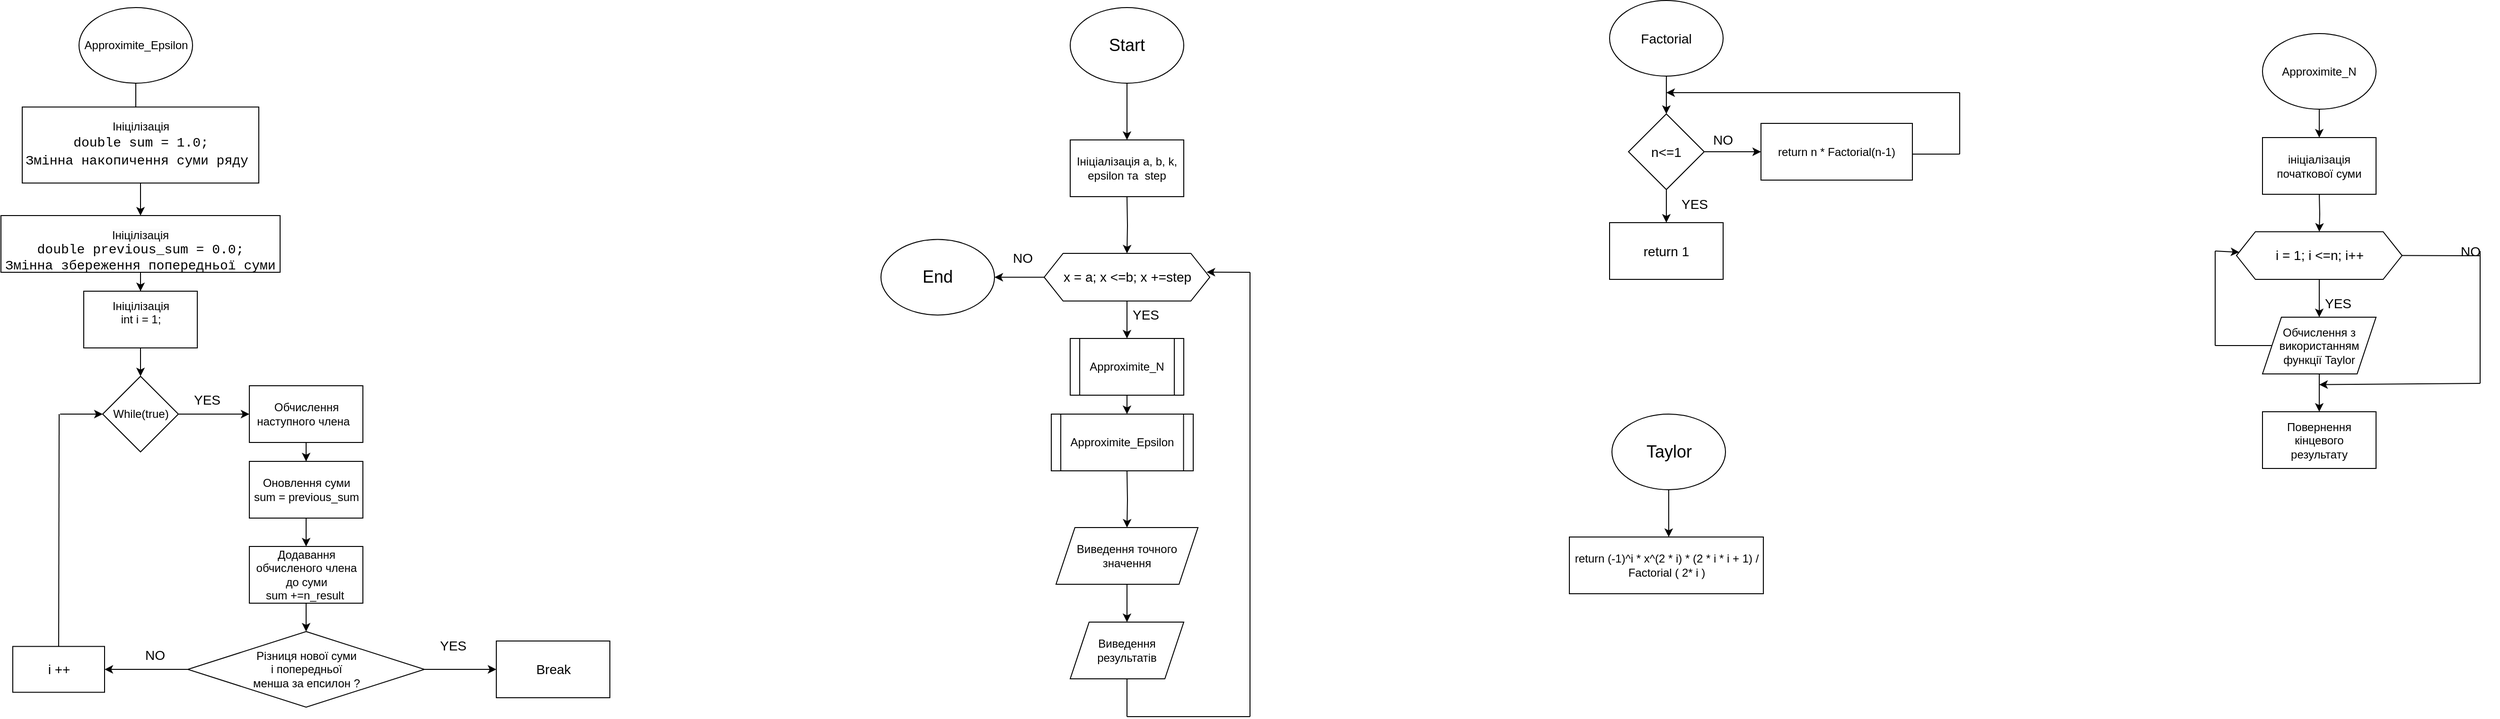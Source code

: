 <mxfile version="24.8.6">
  <diagram name="Сторінка-1" id="GIriMxvkm6cgPKjlm29O">
    <mxGraphModel grid="1" page="1" gridSize="10" guides="1" tooltips="1" connect="1" arrows="1" fold="1" pageScale="1" pageWidth="827" pageHeight="1169" math="0" shadow="0">
      <root>
        <mxCell id="0" />
        <mxCell id="1" parent="0" />
        <mxCell id="5uUbEdPEYQQwWKrB7Ohj-6" value="" style="edgeStyle=orthogonalEdgeStyle;rounded=0;orthogonalLoop=1;jettySize=auto;html=1;entryX=0.5;entryY=0;entryDx=0;entryDy=0;" edge="1" parent="1" source="5uUbEdPEYQQwWKrB7Ohj-4" target="sKYhzb4G_Z2PwEBsRypa-1">
          <mxGeometry relative="1" as="geometry">
            <mxPoint x="110" y="150" as="targetPoint" />
          </mxGeometry>
        </mxCell>
        <mxCell id="5uUbEdPEYQQwWKrB7Ohj-4" value="&lt;font style=&quot;font-size: 18px;&quot;&gt;Start&lt;/font&gt;" style="ellipse;whiteSpace=wrap;html=1;" vertex="1" parent="1">
          <mxGeometry x="50" y="20" width="120" height="80" as="geometry" />
        </mxCell>
        <mxCell id="5uUbEdPEYQQwWKrB7Ohj-8" value="" style="edgeStyle=orthogonalEdgeStyle;rounded=0;orthogonalLoop=1;jettySize=auto;html=1;" edge="1" parent="1" target="5uUbEdPEYQQwWKrB7Ohj-7">
          <mxGeometry relative="1" as="geometry">
            <mxPoint x="110" y="220" as="sourcePoint" />
          </mxGeometry>
        </mxCell>
        <mxCell id="5uUbEdPEYQQwWKrB7Ohj-17" value="" style="edgeStyle=orthogonalEdgeStyle;rounded=0;orthogonalLoop=1;jettySize=auto;html=1;" edge="1" parent="1" source="5uUbEdPEYQQwWKrB7Ohj-7" target="5uUbEdPEYQQwWKrB7Ohj-9">
          <mxGeometry relative="1" as="geometry" />
        </mxCell>
        <mxCell id="5uUbEdPEYQQwWKrB7Ohj-7" value="&lt;span style=&quot;font-size: 14px;&quot;&gt;x = a; x &amp;lt;=b; x +=step&lt;/span&gt;" style="shape=hexagon;perimeter=hexagonPerimeter2;whiteSpace=wrap;html=1;fixedSize=1;" vertex="1" parent="1">
          <mxGeometry x="22.5" y="280" width="175" height="50.41" as="geometry" />
        </mxCell>
        <mxCell id="5uUbEdPEYQQwWKrB7Ohj-21" value="" style="edgeStyle=orthogonalEdgeStyle;rounded=0;orthogonalLoop=1;jettySize=auto;html=1;" edge="1" parent="1" source="5uUbEdPEYQQwWKrB7Ohj-9">
          <mxGeometry relative="1" as="geometry">
            <mxPoint x="110.053" y="450" as="targetPoint" />
          </mxGeometry>
        </mxCell>
        <mxCell id="5uUbEdPEYQQwWKrB7Ohj-9" value="Approximite_N" style="rounded=0;whiteSpace=wrap;html=1;" vertex="1" parent="1">
          <mxGeometry x="50" y="370" width="120" height="60" as="geometry" />
        </mxCell>
        <mxCell id="5uUbEdPEYQQwWKrB7Ohj-10" value="" style="endArrow=none;html=1;rounded=0;entryX=0.167;entryY=0;entryDx=0;entryDy=0;entryPerimeter=0;exitX=0.167;exitY=0.993;exitDx=0;exitDy=0;exitPerimeter=0;" edge="1" parent="1">
          <mxGeometry width="50" height="50" relative="1" as="geometry">
            <mxPoint x="60.04" y="429.79" as="sourcePoint" />
            <mxPoint x="60.04" y="370.21" as="targetPoint" />
            <Array as="points">
              <mxPoint x="60" y="400.21" />
            </Array>
          </mxGeometry>
        </mxCell>
        <mxCell id="5uUbEdPEYQQwWKrB7Ohj-11" value="" style="endArrow=none;html=1;rounded=0;entryX=0.167;entryY=0;entryDx=0;entryDy=0;entryPerimeter=0;exitX=0.167;exitY=0.993;exitDx=0;exitDy=0;exitPerimeter=0;" edge="1" parent="1">
          <mxGeometry width="50" height="50" relative="1" as="geometry">
            <mxPoint x="160" y="430" as="sourcePoint" />
            <mxPoint x="160" y="370" as="targetPoint" />
            <Array as="points">
              <mxPoint x="160" y="400" />
            </Array>
          </mxGeometry>
        </mxCell>
        <mxCell id="5uUbEdPEYQQwWKrB7Ohj-23" value="" style="edgeStyle=orthogonalEdgeStyle;rounded=0;orthogonalLoop=1;jettySize=auto;html=1;" edge="1" parent="1" target="5uUbEdPEYQQwWKrB7Ohj-22">
          <mxGeometry relative="1" as="geometry">
            <mxPoint x="110" y="510" as="sourcePoint" />
          </mxGeometry>
        </mxCell>
        <mxCell id="5uUbEdPEYQQwWKrB7Ohj-26" value="" style="edgeStyle=orthogonalEdgeStyle;rounded=0;orthogonalLoop=1;jettySize=auto;html=1;" edge="1" parent="1" source="5uUbEdPEYQQwWKrB7Ohj-22" target="5uUbEdPEYQQwWKrB7Ohj-25">
          <mxGeometry relative="1" as="geometry" />
        </mxCell>
        <mxCell id="5uUbEdPEYQQwWKrB7Ohj-22" value="Виведення точного значення" style="shape=parallelogram;perimeter=parallelogramPerimeter;whiteSpace=wrap;html=1;fixedSize=1;" vertex="1" parent="1">
          <mxGeometry x="35" y="570" width="150" height="60" as="geometry" />
        </mxCell>
        <mxCell id="5uUbEdPEYQQwWKrB7Ohj-24" value="&lt;font style=&quot;font-size: 14px;&quot;&gt;YES&lt;/font&gt;" style="text;strokeColor=none;align=center;fillColor=none;html=1;verticalAlign=middle;whiteSpace=wrap;rounded=0;" vertex="1" parent="1">
          <mxGeometry x="100" y="330.41" width="60" height="30" as="geometry" />
        </mxCell>
        <mxCell id="5uUbEdPEYQQwWKrB7Ohj-25" value="Виведення результатів" style="shape=parallelogram;perimeter=parallelogramPerimeter;whiteSpace=wrap;html=1;fixedSize=1;" vertex="1" parent="1">
          <mxGeometry x="50" y="670" width="120" height="60" as="geometry" />
        </mxCell>
        <mxCell id="5uUbEdPEYQQwWKrB7Ohj-27" value="" style="endArrow=none;html=1;rounded=0;exitX=0.5;exitY=1;exitDx=0;exitDy=0;" edge="1" parent="1" source="5uUbEdPEYQQwWKrB7Ohj-25">
          <mxGeometry width="50" height="50" relative="1" as="geometry">
            <mxPoint x="370" y="550" as="sourcePoint" />
            <mxPoint x="110" y="770" as="targetPoint" />
          </mxGeometry>
        </mxCell>
        <mxCell id="5uUbEdPEYQQwWKrB7Ohj-28" value="" style="endArrow=none;html=1;rounded=0;" edge="1" parent="1">
          <mxGeometry width="50" height="50" relative="1" as="geometry">
            <mxPoint x="110" y="770" as="sourcePoint" />
            <mxPoint x="240" y="770" as="targetPoint" />
          </mxGeometry>
        </mxCell>
        <mxCell id="5uUbEdPEYQQwWKrB7Ohj-29" value="" style="endArrow=none;html=1;rounded=0;" edge="1" parent="1">
          <mxGeometry width="50" height="50" relative="1" as="geometry">
            <mxPoint x="240" y="770" as="sourcePoint" />
            <mxPoint x="240" y="300" as="targetPoint" />
          </mxGeometry>
        </mxCell>
        <mxCell id="5uUbEdPEYQQwWKrB7Ohj-30" value="" style="endArrow=classic;html=1;rounded=0;entryX=0.981;entryY=0.394;entryDx=0;entryDy=0;entryPerimeter=0;" edge="1" parent="1" target="5uUbEdPEYQQwWKrB7Ohj-7">
          <mxGeometry width="50" height="50" relative="1" as="geometry">
            <mxPoint x="240" y="300" as="sourcePoint" />
            <mxPoint x="420" y="500" as="targetPoint" />
          </mxGeometry>
        </mxCell>
        <mxCell id="5uUbEdPEYQQwWKrB7Ohj-31" value="" style="endArrow=classic;html=1;rounded=0;exitX=0;exitY=0.5;exitDx=0;exitDy=0;" edge="1" parent="1" source="5uUbEdPEYQQwWKrB7Ohj-7" target="5uUbEdPEYQQwWKrB7Ohj-32">
          <mxGeometry width="50" height="50" relative="1" as="geometry">
            <mxPoint x="320" y="370" as="sourcePoint" />
            <mxPoint x="-90" y="305" as="targetPoint" />
          </mxGeometry>
        </mxCell>
        <mxCell id="5uUbEdPEYQQwWKrB7Ohj-32" value="&lt;font style=&quot;font-size: 18px;&quot;&gt;End&lt;/font&gt;" style="ellipse;whiteSpace=wrap;html=1;" vertex="1" parent="1">
          <mxGeometry x="-150" y="265.2" width="120" height="80" as="geometry" />
        </mxCell>
        <mxCell id="5uUbEdPEYQQwWKrB7Ohj-33" value="&lt;font style=&quot;font-size: 14px;&quot;&gt;NO&lt;/font&gt;" style="text;strokeColor=none;align=center;fillColor=none;html=1;verticalAlign=middle;whiteSpace=wrap;rounded=0;" vertex="1" parent="1">
          <mxGeometry x="-30" y="270" width="60" height="30" as="geometry" />
        </mxCell>
        <mxCell id="5uUbEdPEYQQwWKrB7Ohj-36" value="" style="edgeStyle=orthogonalEdgeStyle;rounded=0;orthogonalLoop=1;jettySize=auto;html=1;" edge="1" parent="1">
          <mxGeometry relative="1" as="geometry">
            <mxPoint x="1370" y="127.5" as="sourcePoint" />
            <mxPoint x="1370" y="157.5" as="targetPoint" />
          </mxGeometry>
        </mxCell>
        <mxCell id="5uUbEdPEYQQwWKrB7Ohj-38" value="" style="edgeStyle=orthogonalEdgeStyle;rounded=0;orthogonalLoop=1;jettySize=auto;html=1;" edge="1" parent="1" target="5uUbEdPEYQQwWKrB7Ohj-37">
          <mxGeometry relative="1" as="geometry">
            <mxPoint x="1370" y="217.5" as="sourcePoint" />
          </mxGeometry>
        </mxCell>
        <mxCell id="5uUbEdPEYQQwWKrB7Ohj-40" value="" style="edgeStyle=orthogonalEdgeStyle;rounded=0;orthogonalLoop=1;jettySize=auto;html=1;" edge="1" parent="1" source="5uUbEdPEYQQwWKrB7Ohj-37" target="5uUbEdPEYQQwWKrB7Ohj-39">
          <mxGeometry relative="1" as="geometry" />
        </mxCell>
        <mxCell id="5uUbEdPEYQQwWKrB7Ohj-37" value="&lt;span style=&quot;font-size: 14px;&quot;&gt;i = 1; i &amp;lt;=n; i++&lt;/span&gt;" style="shape=hexagon;perimeter=hexagonPerimeter2;whiteSpace=wrap;html=1;fixedSize=1;" vertex="1" parent="1">
          <mxGeometry x="1282.5" y="257.09" width="175" height="50.41" as="geometry" />
        </mxCell>
        <mxCell id="5uUbEdPEYQQwWKrB7Ohj-43" value="" style="edgeStyle=orthogonalEdgeStyle;rounded=0;orthogonalLoop=1;jettySize=auto;html=1;" edge="1" parent="1" source="5uUbEdPEYQQwWKrB7Ohj-39">
          <mxGeometry relative="1" as="geometry">
            <mxPoint x="1370" y="447.5" as="targetPoint" />
          </mxGeometry>
        </mxCell>
        <mxCell id="5uUbEdPEYQQwWKrB7Ohj-39" value="Обчислення з використанням функції Taylor" style="shape=parallelogram;perimeter=parallelogramPerimeter;whiteSpace=wrap;html=1;fixedSize=1;" vertex="1" parent="1">
          <mxGeometry x="1310" y="347.5" width="120" height="60" as="geometry" />
        </mxCell>
        <mxCell id="5uUbEdPEYQQwWKrB7Ohj-46" value="Approximite_Epsilon" style="rounded=0;whiteSpace=wrap;html=1;" vertex="1" parent="1">
          <mxGeometry x="30" y="450" width="150" height="60" as="geometry" />
        </mxCell>
        <mxCell id="5uUbEdPEYQQwWKrB7Ohj-47" value="" style="endArrow=none;html=1;rounded=0;entryX=0.167;entryY=0;entryDx=0;entryDy=0;entryPerimeter=0;exitX=0.167;exitY=0.993;exitDx=0;exitDy=0;exitPerimeter=0;" edge="1" parent="1">
          <mxGeometry width="50" height="50" relative="1" as="geometry">
            <mxPoint x="40.04" y="510" as="sourcePoint" />
            <mxPoint x="40.04" y="450.42" as="targetPoint" />
            <Array as="points">
              <mxPoint x="40" y="480.42" />
            </Array>
          </mxGeometry>
        </mxCell>
        <mxCell id="5uUbEdPEYQQwWKrB7Ohj-48" value="" style="endArrow=none;html=1;rounded=0;entryX=0.167;entryY=0;entryDx=0;entryDy=0;entryPerimeter=0;exitX=0.167;exitY=0.993;exitDx=0;exitDy=0;exitPerimeter=0;" edge="1" parent="1">
          <mxGeometry width="50" height="50" relative="1" as="geometry">
            <mxPoint x="169.78" y="510" as="sourcePoint" />
            <mxPoint x="169.78" y="450" as="targetPoint" />
            <Array as="points">
              <mxPoint x="169.78" y="480" />
            </Array>
          </mxGeometry>
        </mxCell>
        <mxCell id="5uUbEdPEYQQwWKrB7Ohj-50" value="Approximite_N" style="ellipse;whiteSpace=wrap;html=1;" vertex="1" parent="1">
          <mxGeometry x="1310" y="47.5" width="120" height="80" as="geometry" />
        </mxCell>
        <mxCell id="5uUbEdPEYQQwWKrB7Ohj-53" value="" style="edgeStyle=orthogonalEdgeStyle;rounded=0;orthogonalLoop=1;jettySize=auto;html=1;" edge="1" parent="1" source="5uUbEdPEYQQwWKrB7Ohj-51">
          <mxGeometry relative="1" as="geometry">
            <mxPoint x="-937.5" y="140" as="targetPoint" />
          </mxGeometry>
        </mxCell>
        <mxCell id="5uUbEdPEYQQwWKrB7Ohj-51" value="Approximite_Epsilon" style="ellipse;whiteSpace=wrap;html=1;" vertex="1" parent="1">
          <mxGeometry x="-997.5" y="20" width="120" height="80" as="geometry" />
        </mxCell>
        <mxCell id="5uUbEdPEYQQwWKrB7Ohj-68" value="" style="edgeStyle=orthogonalEdgeStyle;rounded=0;orthogonalLoop=1;jettySize=auto;html=1;" edge="1" parent="1" source="5uUbEdPEYQQwWKrB7Ohj-66">
          <mxGeometry relative="1" as="geometry">
            <mxPoint x="682.5" y="580" as="targetPoint" />
          </mxGeometry>
        </mxCell>
        <mxCell id="5uUbEdPEYQQwWKrB7Ohj-66" value="&lt;font style=&quot;font-size: 18px;&quot;&gt;Taylor&lt;/font&gt;" style="ellipse;whiteSpace=wrap;html=1;" vertex="1" parent="1">
          <mxGeometry x="622.5" y="450" width="120" height="80" as="geometry" />
        </mxCell>
        <mxCell id="4GZbLx8fk9FMZX0kGTEw-5" value="Повернення кінцевого&lt;br&gt;результату" style="rounded=0;whiteSpace=wrap;html=1;" vertex="1" parent="1">
          <mxGeometry x="1310" y="447.5" width="120" height="60" as="geometry" />
        </mxCell>
        <mxCell id="4GZbLx8fk9FMZX0kGTEw-6" value="" style="endArrow=none;html=1;rounded=0;entryX=0;entryY=0.5;entryDx=0;entryDy=0;" edge="1" parent="1" target="5uUbEdPEYQQwWKrB7Ohj-39">
          <mxGeometry width="50" height="50" relative="1" as="geometry">
            <mxPoint x="1260" y="377.5" as="sourcePoint" />
            <mxPoint x="1320" y="372.7" as="targetPoint" />
          </mxGeometry>
        </mxCell>
        <mxCell id="4GZbLx8fk9FMZX0kGTEw-7" value="" style="endArrow=none;html=1;rounded=0;" edge="1" parent="1">
          <mxGeometry width="50" height="50" relative="1" as="geometry">
            <mxPoint x="1260" y="377.5" as="sourcePoint" />
            <mxPoint x="1260" y="277.5" as="targetPoint" />
          </mxGeometry>
        </mxCell>
        <mxCell id="4GZbLx8fk9FMZX0kGTEw-8" value="" style="endArrow=classic;html=1;rounded=0;entryX=0.017;entryY=0.43;entryDx=0;entryDy=0;entryPerimeter=0;" edge="1" parent="1" target="5uUbEdPEYQQwWKrB7Ohj-37">
          <mxGeometry width="50" height="50" relative="1" as="geometry">
            <mxPoint x="1260" y="277.5" as="sourcePoint" />
            <mxPoint x="1280" y="277.5" as="targetPoint" />
          </mxGeometry>
        </mxCell>
        <mxCell id="4GZbLx8fk9FMZX0kGTEw-10" value="&lt;font style=&quot;font-size: 14px;&quot;&gt;YES&lt;/font&gt;" style="text;strokeColor=none;align=center;fillColor=none;html=1;verticalAlign=middle;whiteSpace=wrap;rounded=0;" vertex="1" parent="1">
          <mxGeometry x="1360" y="317.5" width="60" height="30" as="geometry" />
        </mxCell>
        <mxCell id="4GZbLx8fk9FMZX0kGTEw-11" value="" style="endArrow=none;html=1;rounded=0;exitX=1;exitY=0.5;exitDx=0;exitDy=0;" edge="1" parent="1" source="5uUbEdPEYQQwWKrB7Ohj-37">
          <mxGeometry width="50" height="50" relative="1" as="geometry">
            <mxPoint x="1550" y="347.5" as="sourcePoint" />
            <mxPoint x="1540" y="282.5" as="targetPoint" />
          </mxGeometry>
        </mxCell>
        <mxCell id="4GZbLx8fk9FMZX0kGTEw-12" value="&lt;font style=&quot;font-size: 14px;&quot;&gt;NO&lt;/font&gt;" style="text;strokeColor=none;align=center;fillColor=none;html=1;verticalAlign=middle;whiteSpace=wrap;rounded=0;" vertex="1" parent="1">
          <mxGeometry x="1500" y="262.7" width="60" height="30" as="geometry" />
        </mxCell>
        <mxCell id="4GZbLx8fk9FMZX0kGTEw-13" value="" style="endArrow=none;html=1;rounded=0;" edge="1" parent="1">
          <mxGeometry width="50" height="50" relative="1" as="geometry">
            <mxPoint x="1540" y="417.5" as="sourcePoint" />
            <mxPoint x="1540" y="277.5" as="targetPoint" />
          </mxGeometry>
        </mxCell>
        <mxCell id="4GZbLx8fk9FMZX0kGTEw-14" value="" style="endArrow=classic;html=1;rounded=0;entryX=0.997;entryY=0.689;entryDx=0;entryDy=0;entryPerimeter=0;" edge="1" parent="1">
          <mxGeometry width="50" height="50" relative="1" as="geometry">
            <mxPoint x="1540" y="417.5" as="sourcePoint" />
            <mxPoint x="1370" y="418.84" as="targetPoint" />
          </mxGeometry>
        </mxCell>
        <mxCell id="sKYhzb4G_Z2PwEBsRypa-1" value="Ініціалізація a, b, k, epsilon та&amp;nbsp; step" style="rounded=0;whiteSpace=wrap;html=1;" vertex="1" parent="1">
          <mxGeometry x="50" y="160" width="120" height="60" as="geometry" />
        </mxCell>
        <mxCell id="sKYhzb4G_Z2PwEBsRypa-2" value="ініціалізація початкової суми" style="rounded=0;whiteSpace=wrap;html=1;" vertex="1" parent="1">
          <mxGeometry x="1310" y="157.5" width="120" height="60" as="geometry" />
        </mxCell>
        <mxCell id="sKYhzb4G_Z2PwEBsRypa-6" value="" style="edgeStyle=orthogonalEdgeStyle;rounded=0;orthogonalLoop=1;jettySize=auto;html=1;" edge="1" parent="1" source="sKYhzb4G_Z2PwEBsRypa-3" target="sKYhzb4G_Z2PwEBsRypa-5">
          <mxGeometry relative="1" as="geometry" />
        </mxCell>
        <mxCell id="sKYhzb4G_Z2PwEBsRypa-3" value="Ініцілізація&lt;br&gt;&lt;div style=&quot;font-family: Consolas, &amp;quot;Courier New&amp;quot;, monospace; line-height: 19px; white-space: pre; font-size: 14px;&quot;&gt;&lt;div style=&quot;&quot;&gt;double sum = 1.0;&lt;br/&gt;Змінна накопичення суми ряду &lt;/div&gt;&lt;/div&gt;" style="rounded=0;whiteSpace=wrap;html=1;" vertex="1" parent="1">
          <mxGeometry x="-1057.5" y="125.2" width="250" height="80.41" as="geometry" />
        </mxCell>
        <mxCell id="sKYhzb4G_Z2PwEBsRypa-8" value="" style="edgeStyle=orthogonalEdgeStyle;rounded=0;orthogonalLoop=1;jettySize=auto;html=1;" edge="1" parent="1" source="sKYhzb4G_Z2PwEBsRypa-5" target="sKYhzb4G_Z2PwEBsRypa-7">
          <mxGeometry relative="1" as="geometry" />
        </mxCell>
        <mxCell id="sKYhzb4G_Z2PwEBsRypa-5" value="&lt;br&gt;&lt;span style=&quot;color: rgb(0, 0, 0); font-family: Helvetica; font-size: 12px; font-style: normal; font-variant-ligatures: normal; font-variant-caps: normal; font-weight: 400; letter-spacing: normal; orphans: 2; text-align: center; text-indent: 0px; text-transform: none; widows: 2; word-spacing: 0px; -webkit-text-stroke-width: 0px; white-space: normal; background-color: rgb(251, 251, 251); text-decoration-thickness: initial; text-decoration-style: initial; text-decoration-color: initial; display: inline !important; float: none;&quot;&gt;Ініцілізація&lt;br&gt;&lt;/span&gt;&lt;div&gt;&lt;span style=&quot;font-family: Consolas, &amp;quot;Courier New&amp;quot;, monospace; font-size: 14px; white-space: pre;&quot;&gt;double previous_sum = 0.0;&lt;br&gt;Змінна збереження попередньої суми&lt;/span&gt;&lt;/div&gt;" style="rounded=0;whiteSpace=wrap;html=1;" vertex="1" parent="1">
          <mxGeometry x="-1080" y="240" width="295" height="60" as="geometry" />
        </mxCell>
        <mxCell id="sKYhzb4G_Z2PwEBsRypa-10" value="" style="edgeStyle=orthogonalEdgeStyle;rounded=0;orthogonalLoop=1;jettySize=auto;html=1;" edge="1" parent="1" source="sKYhzb4G_Z2PwEBsRypa-7" target="sKYhzb4G_Z2PwEBsRypa-9">
          <mxGeometry relative="1" as="geometry" />
        </mxCell>
        <mxCell id="sKYhzb4G_Z2PwEBsRypa-7" value="Ініцілізація&lt;br&gt;int i = 1;&lt;div&gt;&lt;br&gt;&lt;/div&gt;" style="rounded=0;whiteSpace=wrap;html=1;" vertex="1" parent="1">
          <mxGeometry x="-992.5" y="320.0" width="120" height="60" as="geometry" />
        </mxCell>
        <mxCell id="sKYhzb4G_Z2PwEBsRypa-14" value="" style="edgeStyle=orthogonalEdgeStyle;rounded=0;orthogonalLoop=1;jettySize=auto;html=1;" edge="1" parent="1" source="sKYhzb4G_Z2PwEBsRypa-9" target="sKYhzb4G_Z2PwEBsRypa-13">
          <mxGeometry relative="1" as="geometry" />
        </mxCell>
        <mxCell id="sKYhzb4G_Z2PwEBsRypa-9" value="While(true)" style="rhombus;whiteSpace=wrap;html=1;" vertex="1" parent="1">
          <mxGeometry x="-972.5" y="410.0" width="80" height="80" as="geometry" />
        </mxCell>
        <mxCell id="sKYhzb4G_Z2PwEBsRypa-16" value="" style="edgeStyle=orthogonalEdgeStyle;rounded=0;orthogonalLoop=1;jettySize=auto;html=1;" edge="1" parent="1" source="sKYhzb4G_Z2PwEBsRypa-13" target="sKYhzb4G_Z2PwEBsRypa-15">
          <mxGeometry relative="1" as="geometry" />
        </mxCell>
        <mxCell id="sKYhzb4G_Z2PwEBsRypa-13" value="Обчислення наступного члена&amp;nbsp;&amp;nbsp;" style="rounded=0;whiteSpace=wrap;html=1;" vertex="1" parent="1">
          <mxGeometry x="-817.5" y="420.0" width="120" height="60" as="geometry" />
        </mxCell>
        <mxCell id="sKYhzb4G_Z2PwEBsRypa-18" value="" style="edgeStyle=orthogonalEdgeStyle;rounded=0;orthogonalLoop=1;jettySize=auto;html=1;" edge="1" parent="1" source="sKYhzb4G_Z2PwEBsRypa-15" target="sKYhzb4G_Z2PwEBsRypa-17">
          <mxGeometry relative="1" as="geometry" />
        </mxCell>
        <mxCell id="sKYhzb4G_Z2PwEBsRypa-15" value="Оновлення суми&lt;br&gt;sum = previous_sum" style="whiteSpace=wrap;html=1;rounded=0;" vertex="1" parent="1">
          <mxGeometry x="-817.5" y="500" width="120" height="60" as="geometry" />
        </mxCell>
        <mxCell id="sKYhzb4G_Z2PwEBsRypa-20" value="" style="edgeStyle=orthogonalEdgeStyle;rounded=0;orthogonalLoop=1;jettySize=auto;html=1;" edge="1" parent="1" source="sKYhzb4G_Z2PwEBsRypa-17" target="sKYhzb4G_Z2PwEBsRypa-19">
          <mxGeometry relative="1" as="geometry" />
        </mxCell>
        <mxCell id="sKYhzb4G_Z2PwEBsRypa-17" value="Додавання обчисленого члена до суми&lt;br&gt;sum +=n_result&amp;nbsp;" style="rounded=0;whiteSpace=wrap;html=1;" vertex="1" parent="1">
          <mxGeometry x="-817.5" y="590" width="120" height="60" as="geometry" />
        </mxCell>
        <mxCell id="sKYhzb4G_Z2PwEBsRypa-22" value="" style="edgeStyle=orthogonalEdgeStyle;rounded=0;orthogonalLoop=1;jettySize=auto;html=1;" edge="1" parent="1" source="sKYhzb4G_Z2PwEBsRypa-19" target="sKYhzb4G_Z2PwEBsRypa-21">
          <mxGeometry relative="1" as="geometry" />
        </mxCell>
        <mxCell id="sKYhzb4G_Z2PwEBsRypa-26" value="" style="edgeStyle=orthogonalEdgeStyle;rounded=0;orthogonalLoop=1;jettySize=auto;html=1;" edge="1" parent="1" source="sKYhzb4G_Z2PwEBsRypa-19" target="sKYhzb4G_Z2PwEBsRypa-25">
          <mxGeometry relative="1" as="geometry" />
        </mxCell>
        <mxCell id="sKYhzb4G_Z2PwEBsRypa-19" value="Різниця нової суми &lt;br&gt;і попередньої &lt;br&gt;менша за епсилон ?" style="rhombus;whiteSpace=wrap;html=1;" vertex="1" parent="1">
          <mxGeometry x="-882.5" y="680" width="250" height="80" as="geometry" />
        </mxCell>
        <mxCell id="sKYhzb4G_Z2PwEBsRypa-21" value="&lt;font style=&quot;font-size: 14px;&quot;&gt;Break&lt;/font&gt;" style="whiteSpace=wrap;html=1;" vertex="1" parent="1">
          <mxGeometry x="-556.5" y="690" width="120" height="60" as="geometry" />
        </mxCell>
        <mxCell id="sKYhzb4G_Z2PwEBsRypa-23" value="&lt;font style=&quot;font-size: 14px;&quot;&gt;YES&lt;/font&gt;" style="text;strokeColor=none;align=center;fillColor=none;html=1;verticalAlign=middle;whiteSpace=wrap;rounded=0;" vertex="1" parent="1">
          <mxGeometry x="-892.5" y="420.0" width="60" height="30" as="geometry" />
        </mxCell>
        <mxCell id="sKYhzb4G_Z2PwEBsRypa-24" value="&lt;font style=&quot;font-size: 14px;&quot;&gt;YES&lt;/font&gt;" style="text;strokeColor=none;align=center;fillColor=none;html=1;verticalAlign=middle;whiteSpace=wrap;rounded=0;" vertex="1" parent="1">
          <mxGeometry x="-632.5" y="680" width="60" height="30" as="geometry" />
        </mxCell>
        <mxCell id="sKYhzb4G_Z2PwEBsRypa-25" value="&lt;font style=&quot;font-size: 14px;&quot;&gt;i ++&lt;/font&gt;" style="whiteSpace=wrap;html=1;" vertex="1" parent="1">
          <mxGeometry x="-1067.5" y="695.75" width="97" height="48.5" as="geometry" />
        </mxCell>
        <mxCell id="sKYhzb4G_Z2PwEBsRypa-27" value="&lt;font style=&quot;font-size: 14px;&quot;&gt;NO&lt;/font&gt;" style="text;strokeColor=none;align=center;fillColor=none;html=1;verticalAlign=middle;whiteSpace=wrap;rounded=0;" vertex="1" parent="1">
          <mxGeometry x="-947.5" y="690" width="60" height="30" as="geometry" />
        </mxCell>
        <mxCell id="sKYhzb4G_Z2PwEBsRypa-28" value="" style="endArrow=none;html=1;rounded=0;exitX=0.5;exitY=0;exitDx=0;exitDy=0;" edge="1" parent="1" source="sKYhzb4G_Z2PwEBsRypa-25">
          <mxGeometry width="50" height="50" relative="1" as="geometry">
            <mxPoint x="-1047.5" y="670" as="sourcePoint" />
            <mxPoint x="-1018.5" y="450.0" as="targetPoint" />
          </mxGeometry>
        </mxCell>
        <mxCell id="sKYhzb4G_Z2PwEBsRypa-29" value="" style="endArrow=classic;html=1;rounded=0;entryX=0;entryY=0.5;entryDx=0;entryDy=0;" edge="1" parent="1" target="sKYhzb4G_Z2PwEBsRypa-9">
          <mxGeometry width="50" height="50" relative="1" as="geometry">
            <mxPoint x="-1017.5" y="450.0" as="sourcePoint" />
            <mxPoint x="-1067.5" y="450.0" as="targetPoint" />
          </mxGeometry>
        </mxCell>
        <mxCell id="ffIpTc0gGg7wCDyezFKp-3" value="" style="edgeStyle=orthogonalEdgeStyle;rounded=0;orthogonalLoop=1;jettySize=auto;html=1;" edge="1" parent="1" source="ffIpTc0gGg7wCDyezFKp-1">
          <mxGeometry relative="1" as="geometry">
            <mxPoint x="680" y="132.5" as="targetPoint" />
          </mxGeometry>
        </mxCell>
        <mxCell id="ffIpTc0gGg7wCDyezFKp-1" value="&lt;font style=&quot;font-size: 14px;&quot;&gt;Factorial&lt;/font&gt;" style="ellipse;whiteSpace=wrap;html=1;" vertex="1" parent="1">
          <mxGeometry x="620" y="12.5" width="120" height="80" as="geometry" />
        </mxCell>
        <mxCell id="ffIpTc0gGg7wCDyezFKp-6" value="" style="edgeStyle=orthogonalEdgeStyle;rounded=0;orthogonalLoop=1;jettySize=auto;html=1;" edge="1" parent="1" source="ffIpTc0gGg7wCDyezFKp-4" target="ffIpTc0gGg7wCDyezFKp-5">
          <mxGeometry relative="1" as="geometry" />
        </mxCell>
        <mxCell id="ffIpTc0gGg7wCDyezFKp-9" value="" style="edgeStyle=orthogonalEdgeStyle;rounded=0;orthogonalLoop=1;jettySize=auto;html=1;" edge="1" parent="1" source="ffIpTc0gGg7wCDyezFKp-4" target="ffIpTc0gGg7wCDyezFKp-8">
          <mxGeometry relative="1" as="geometry" />
        </mxCell>
        <mxCell id="ffIpTc0gGg7wCDyezFKp-4" value="&lt;font style=&quot;font-size: 14px;&quot;&gt;n&amp;lt;=1&lt;/font&gt;" style="rhombus;whiteSpace=wrap;html=1;" vertex="1" parent="1">
          <mxGeometry x="640" y="132.5" width="80" height="80" as="geometry" />
        </mxCell>
        <mxCell id="ffIpTc0gGg7wCDyezFKp-5" value="&lt;font style=&quot;font-size: 14px;&quot;&gt;return 1&lt;/font&gt;" style="rounded=0;whiteSpace=wrap;html=1;" vertex="1" parent="1">
          <mxGeometry x="620" y="247.5" width="120" height="60" as="geometry" />
        </mxCell>
        <mxCell id="ffIpTc0gGg7wCDyezFKp-7" value="&lt;font style=&quot;font-size: 14px;&quot;&gt;YES&lt;/font&gt;" style="text;strokeColor=none;align=center;fillColor=none;html=1;verticalAlign=middle;whiteSpace=wrap;rounded=0;" vertex="1" parent="1">
          <mxGeometry x="680" y="212.5" width="60" height="30" as="geometry" />
        </mxCell>
        <mxCell id="ffIpTc0gGg7wCDyezFKp-8" value="return n * Factorial(n-1)" style="rounded=0;whiteSpace=wrap;html=1;" vertex="1" parent="1">
          <mxGeometry x="780" y="142.5" width="160" height="60" as="geometry" />
        </mxCell>
        <mxCell id="ffIpTc0gGg7wCDyezFKp-10" value="&lt;font style=&quot;font-size: 14px;&quot;&gt;NO&lt;/font&gt;" style="text;strokeColor=none;align=center;fillColor=none;html=1;verticalAlign=middle;whiteSpace=wrap;rounded=0;" vertex="1" parent="1">
          <mxGeometry x="710" y="145" width="60" height="30" as="geometry" />
        </mxCell>
        <mxCell id="ffIpTc0gGg7wCDyezFKp-11" value="" style="endArrow=none;html=1;rounded=0;" edge="1" parent="1">
          <mxGeometry width="50" height="50" relative="1" as="geometry">
            <mxPoint x="940" y="175" as="sourcePoint" />
            <mxPoint x="990" y="175" as="targetPoint" />
          </mxGeometry>
        </mxCell>
        <mxCell id="ffIpTc0gGg7wCDyezFKp-12" value="" style="endArrow=none;html=1;rounded=0;" edge="1" parent="1">
          <mxGeometry width="50" height="50" relative="1" as="geometry">
            <mxPoint x="990" y="175" as="sourcePoint" />
            <mxPoint x="990" y="110" as="targetPoint" />
          </mxGeometry>
        </mxCell>
        <mxCell id="ffIpTc0gGg7wCDyezFKp-13" value="" style="endArrow=classic;html=1;rounded=0;" edge="1" parent="1">
          <mxGeometry width="50" height="50" relative="1" as="geometry">
            <mxPoint x="990" y="110" as="sourcePoint" />
            <mxPoint x="680" y="110" as="targetPoint" />
          </mxGeometry>
        </mxCell>
        <mxCell id="ffIpTc0gGg7wCDyezFKp-17" value="return (-1)^i * x^(2 * i) * (2 * i * i + 1) / Factorial ( 2* i )" style="rounded=0;whiteSpace=wrap;html=1;" vertex="1" parent="1">
          <mxGeometry x="577.5" y="580" width="205" height="60" as="geometry" />
        </mxCell>
      </root>
    </mxGraphModel>
  </diagram>
</mxfile>
